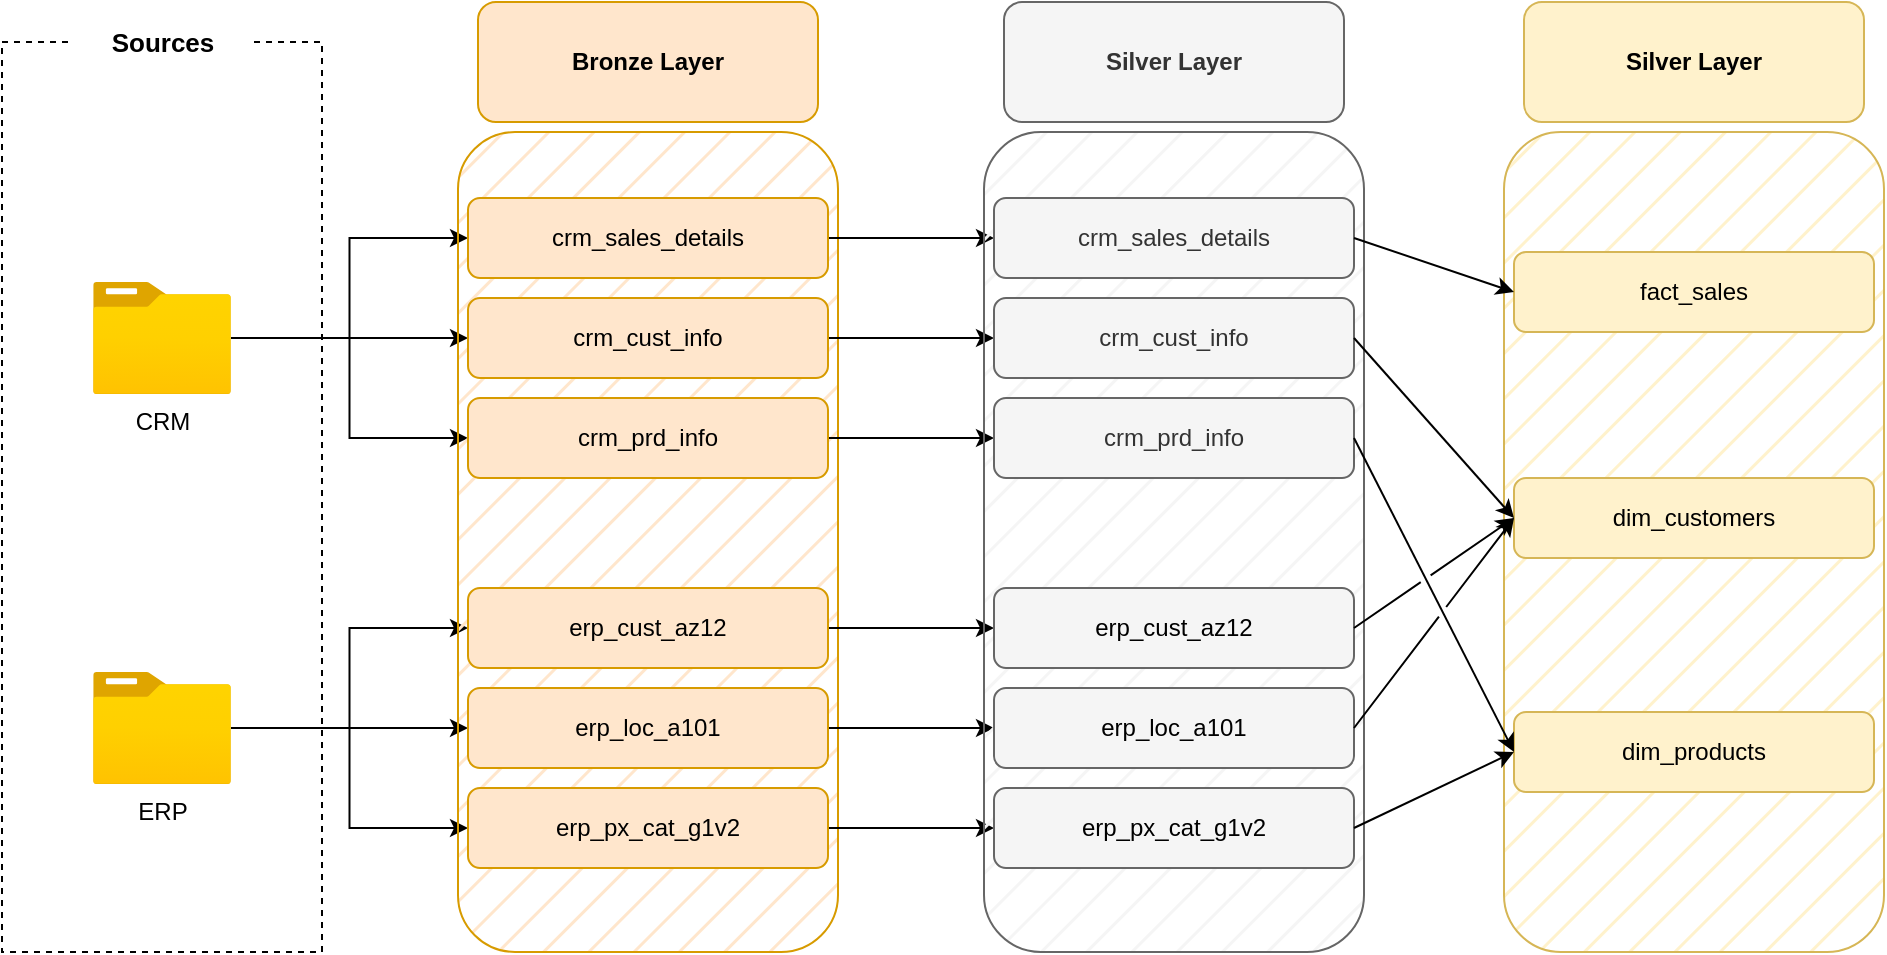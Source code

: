 <mxfile version="28.0.6">
  <diagram name="Page-1" id="2dzaWUuhjo8BfbrCOT07">
    <mxGraphModel dx="1426" dy="841" grid="1" gridSize="10" guides="1" tooltips="1" connect="1" arrows="1" fold="1" page="0" pageScale="1" pageWidth="850" pageHeight="1100" math="0" shadow="0">
      <root>
        <mxCell id="0" />
        <mxCell id="1" parent="0" />
        <mxCell id="EBvdyy6rhMPfT1-rllvr-1" value="" style="rounded=0;whiteSpace=wrap;html=1;dashed=1;fillColor=none;" parent="1" vertex="1">
          <mxGeometry x="29" y="145" width="160" height="455" as="geometry" />
        </mxCell>
        <mxCell id="EBvdyy6rhMPfT1-rllvr-2" value="&lt;font style=&quot;font-size: 13px;&quot;&gt;&lt;b&gt;Sources&lt;/b&gt;&lt;/font&gt;" style="rounded=1;whiteSpace=wrap;html=1;strokeColor=none;" parent="1" vertex="1">
          <mxGeometry x="63.5" y="130" width="91" height="30" as="geometry" />
        </mxCell>
        <mxCell id="EBvdyy6rhMPfT1-rllvr-19" style="edgeStyle=orthogonalEdgeStyle;rounded=0;orthogonalLoop=1;jettySize=auto;html=1;entryX=0;entryY=0.5;entryDx=0;entryDy=0;" parent="1" source="EBvdyy6rhMPfT1-rllvr-3" target="EBvdyy6rhMPfT1-rllvr-13" edge="1">
          <mxGeometry relative="1" as="geometry" />
        </mxCell>
        <mxCell id="EBvdyy6rhMPfT1-rllvr-21" style="edgeStyle=orthogonalEdgeStyle;rounded=0;orthogonalLoop=1;jettySize=auto;html=1;entryX=0;entryY=0.5;entryDx=0;entryDy=0;" parent="1" source="EBvdyy6rhMPfT1-rllvr-3" target="EBvdyy6rhMPfT1-rllvr-15" edge="1">
          <mxGeometry relative="1" as="geometry" />
        </mxCell>
        <mxCell id="EBvdyy6rhMPfT1-rllvr-22" style="edgeStyle=orthogonalEdgeStyle;rounded=0;orthogonalLoop=1;jettySize=auto;html=1;entryX=0;entryY=0.5;entryDx=0;entryDy=0;" parent="1" source="EBvdyy6rhMPfT1-rllvr-3" target="EBvdyy6rhMPfT1-rllvr-14" edge="1">
          <mxGeometry relative="1" as="geometry" />
        </mxCell>
        <mxCell id="EBvdyy6rhMPfT1-rllvr-3" value="CRM" style="image;aspect=fixed;html=1;points=[];align=center;fontSize=12;image=img/lib/azure2/general/Folder_Blank.svg;" parent="1" vertex="1">
          <mxGeometry x="74.5" y="265" width="69" height="56.0" as="geometry" />
        </mxCell>
        <mxCell id="EBvdyy6rhMPfT1-rllvr-23" style="edgeStyle=orthogonalEdgeStyle;rounded=0;orthogonalLoop=1;jettySize=auto;html=1;entryX=0;entryY=0.5;entryDx=0;entryDy=0;" parent="1" source="EBvdyy6rhMPfT1-rllvr-4" target="EBvdyy6rhMPfT1-rllvr-17" edge="1">
          <mxGeometry relative="1" as="geometry" />
        </mxCell>
        <mxCell id="EBvdyy6rhMPfT1-rllvr-24" style="edgeStyle=orthogonalEdgeStyle;rounded=0;orthogonalLoop=1;jettySize=auto;html=1;entryX=0;entryY=0.5;entryDx=0;entryDy=0;" parent="1" source="EBvdyy6rhMPfT1-rllvr-4" target="EBvdyy6rhMPfT1-rllvr-16" edge="1">
          <mxGeometry relative="1" as="geometry" />
        </mxCell>
        <mxCell id="EBvdyy6rhMPfT1-rllvr-25" style="edgeStyle=orthogonalEdgeStyle;rounded=0;orthogonalLoop=1;jettySize=auto;html=1;entryX=0;entryY=0.5;entryDx=0;entryDy=0;" parent="1" source="EBvdyy6rhMPfT1-rllvr-4" target="EBvdyy6rhMPfT1-rllvr-18" edge="1">
          <mxGeometry relative="1" as="geometry" />
        </mxCell>
        <mxCell id="EBvdyy6rhMPfT1-rllvr-4" value="ERP" style="image;aspect=fixed;html=1;points=[];align=center;fontSize=12;image=img/lib/azure2/general/Folder_Blank.svg;" parent="1" vertex="1">
          <mxGeometry x="74.5" y="460" width="69" height="56.0" as="geometry" />
        </mxCell>
        <mxCell id="EBvdyy6rhMPfT1-rllvr-6" value="" style="rounded=1;whiteSpace=wrap;html=1;fillStyle=hatch;strokeColor=#d79b00;fillColor=#ffe6cc;" parent="1" vertex="1">
          <mxGeometry x="257" y="190" width="190" height="410" as="geometry" />
        </mxCell>
        <mxCell id="EBvdyy6rhMPfT1-rllvr-7" value="&lt;b&gt;Bronze Layer&lt;/b&gt;" style="rounded=1;whiteSpace=wrap;html=1;fillColor=#ffe6cc;strokeColor=#d79b00;" parent="1" vertex="1">
          <mxGeometry x="267" y="125" width="170" height="60" as="geometry" />
        </mxCell>
        <mxCell id="-Nj2lTPn2lhiKE9wHVVl-9" style="edgeStyle=orthogonalEdgeStyle;rounded=0;orthogonalLoop=1;jettySize=auto;html=1;entryX=0;entryY=0.5;entryDx=0;entryDy=0;" parent="1" source="EBvdyy6rhMPfT1-rllvr-13" target="-Nj2lTPn2lhiKE9wHVVl-3" edge="1">
          <mxGeometry relative="1" as="geometry" />
        </mxCell>
        <mxCell id="EBvdyy6rhMPfT1-rllvr-13" value="crm_sales_details" style="rounded=1;whiteSpace=wrap;html=1;fillColor=#ffe6cc;strokeColor=#d79b00;" parent="1" vertex="1">
          <mxGeometry x="262" y="223" width="180" height="40" as="geometry" />
        </mxCell>
        <mxCell id="-Nj2lTPn2lhiKE9wHVVl-10" style="edgeStyle=orthogonalEdgeStyle;rounded=0;orthogonalLoop=1;jettySize=auto;html=1;" parent="1" source="EBvdyy6rhMPfT1-rllvr-14" target="-Nj2lTPn2lhiKE9wHVVl-4" edge="1">
          <mxGeometry relative="1" as="geometry" />
        </mxCell>
        <mxCell id="EBvdyy6rhMPfT1-rllvr-14" value="crm_cust_info" style="rounded=1;whiteSpace=wrap;html=1;fillColor=#ffe6cc;strokeColor=#d79b00;" parent="1" vertex="1">
          <mxGeometry x="262" y="273" width="180" height="40" as="geometry" />
        </mxCell>
        <mxCell id="-Nj2lTPn2lhiKE9wHVVl-11" style="edgeStyle=orthogonalEdgeStyle;rounded=0;orthogonalLoop=1;jettySize=auto;html=1;entryX=0;entryY=0.5;entryDx=0;entryDy=0;" parent="1" source="EBvdyy6rhMPfT1-rllvr-15" target="-Nj2lTPn2lhiKE9wHVVl-5" edge="1">
          <mxGeometry relative="1" as="geometry" />
        </mxCell>
        <mxCell id="EBvdyy6rhMPfT1-rllvr-15" value="crm_prd_info" style="rounded=1;whiteSpace=wrap;html=1;fillColor=#ffe6cc;strokeColor=#d79b00;" parent="1" vertex="1">
          <mxGeometry x="262" y="323" width="180" height="40" as="geometry" />
        </mxCell>
        <mxCell id="-Nj2lTPn2lhiKE9wHVVl-12" style="edgeStyle=orthogonalEdgeStyle;rounded=0;orthogonalLoop=1;jettySize=auto;html=1;entryX=0;entryY=0.5;entryDx=0;entryDy=0;" parent="1" source="EBvdyy6rhMPfT1-rllvr-16" target="-Nj2lTPn2lhiKE9wHVVl-6" edge="1">
          <mxGeometry relative="1" as="geometry" />
        </mxCell>
        <mxCell id="EBvdyy6rhMPfT1-rllvr-16" value="erp_cust_az12" style="rounded=1;whiteSpace=wrap;html=1;fillColor=#ffe6cc;strokeColor=#d79b00;" parent="1" vertex="1">
          <mxGeometry x="262" y="418" width="180" height="40" as="geometry" />
        </mxCell>
        <mxCell id="-Nj2lTPn2lhiKE9wHVVl-13" style="edgeStyle=orthogonalEdgeStyle;rounded=0;orthogonalLoop=1;jettySize=auto;html=1;entryX=0;entryY=0.5;entryDx=0;entryDy=0;" parent="1" source="EBvdyy6rhMPfT1-rllvr-17" target="-Nj2lTPn2lhiKE9wHVVl-7" edge="1">
          <mxGeometry relative="1" as="geometry" />
        </mxCell>
        <mxCell id="EBvdyy6rhMPfT1-rllvr-17" value="erp_loc_a101" style="rounded=1;whiteSpace=wrap;html=1;fillColor=#ffe6cc;strokeColor=#d79b00;" parent="1" vertex="1">
          <mxGeometry x="262" y="468" width="180" height="40" as="geometry" />
        </mxCell>
        <mxCell id="-Nj2lTPn2lhiKE9wHVVl-14" style="edgeStyle=orthogonalEdgeStyle;rounded=0;orthogonalLoop=1;jettySize=auto;html=1;" parent="1" source="EBvdyy6rhMPfT1-rllvr-18" target="-Nj2lTPn2lhiKE9wHVVl-8" edge="1">
          <mxGeometry relative="1" as="geometry" />
        </mxCell>
        <mxCell id="EBvdyy6rhMPfT1-rllvr-18" value="erp_px_cat_g1v2" style="rounded=1;whiteSpace=wrap;html=1;fillColor=#ffe6cc;strokeColor=#d79b00;" parent="1" vertex="1">
          <mxGeometry x="262" y="518" width="180" height="40" as="geometry" />
        </mxCell>
        <mxCell id="-Nj2lTPn2lhiKE9wHVVl-1" value="" style="rounded=1;whiteSpace=wrap;html=1;fillStyle=hatch;strokeColor=#666666;fillColor=#f5f5f5;fontColor=#333333;" parent="1" vertex="1">
          <mxGeometry x="520" y="190" width="190" height="410" as="geometry" />
        </mxCell>
        <mxCell id="-Nj2lTPn2lhiKE9wHVVl-2" value="&lt;b&gt;Silver Layer&lt;/b&gt;" style="rounded=1;whiteSpace=wrap;html=1;fillColor=#f5f5f5;strokeColor=#666666;fontColor=#333333;" parent="1" vertex="1">
          <mxGeometry x="530" y="125" width="170" height="60" as="geometry" />
        </mxCell>
        <mxCell id="-Nj2lTPn2lhiKE9wHVVl-3" value="crm_sales_details" style="rounded=1;whiteSpace=wrap;html=1;fillColor=#f5f5f5;strokeColor=#666666;fontColor=#333333;" parent="1" vertex="1">
          <mxGeometry x="525" y="223" width="180" height="40" as="geometry" />
        </mxCell>
        <mxCell id="-Nj2lTPn2lhiKE9wHVVl-4" value="crm_cust_info" style="rounded=1;whiteSpace=wrap;html=1;fillColor=#f5f5f5;strokeColor=#666666;fontColor=#333333;" parent="1" vertex="1">
          <mxGeometry x="525" y="273" width="180" height="40" as="geometry" />
        </mxCell>
        <mxCell id="-Nj2lTPn2lhiKE9wHVVl-5" value="crm_prd_info" style="rounded=1;whiteSpace=wrap;html=1;fillColor=#f5f5f5;strokeColor=#666666;fontColor=#333333;" parent="1" vertex="1">
          <mxGeometry x="525" y="323" width="180" height="40" as="geometry" />
        </mxCell>
        <mxCell id="-Nj2lTPn2lhiKE9wHVVl-6" value="&lt;span style=&quot;color: rgb(0, 0, 0);&quot;&gt;erp_cust_az12&lt;/span&gt;" style="rounded=1;whiteSpace=wrap;html=1;fillColor=#f5f5f5;strokeColor=#666666;fontColor=#333333;" parent="1" vertex="1">
          <mxGeometry x="525" y="418" width="180" height="40" as="geometry" />
        </mxCell>
        <mxCell id="-Nj2lTPn2lhiKE9wHVVl-7" value="&lt;span style=&quot;color: rgb(0, 0, 0);&quot;&gt;erp_loc_a101&lt;/span&gt;" style="rounded=1;whiteSpace=wrap;html=1;fillColor=#f5f5f5;strokeColor=#666666;fontColor=#333333;" parent="1" vertex="1">
          <mxGeometry x="525" y="468" width="180" height="40" as="geometry" />
        </mxCell>
        <mxCell id="-Nj2lTPn2lhiKE9wHVVl-8" value="&lt;span style=&quot;color: rgb(0, 0, 0);&quot;&gt;erp_px_cat_g1v2&lt;/span&gt;" style="rounded=1;whiteSpace=wrap;html=1;fillColor=#f5f5f5;strokeColor=#666666;fontColor=#333333;" parent="1" vertex="1">
          <mxGeometry x="525" y="518" width="180" height="40" as="geometry" />
        </mxCell>
        <mxCell id="wFEnDSpPt18fVGvJ-lx_-1" value="" style="rounded=1;whiteSpace=wrap;html=1;fillStyle=hatch;strokeColor=#d6b656;fillColor=#fff2cc;" vertex="1" parent="1">
          <mxGeometry x="780" y="190" width="190" height="410" as="geometry" />
        </mxCell>
        <mxCell id="wFEnDSpPt18fVGvJ-lx_-2" value="&lt;b&gt;Silver Layer&lt;/b&gt;" style="rounded=1;whiteSpace=wrap;html=1;fillColor=#fff2cc;strokeColor=#d6b656;" vertex="1" parent="1">
          <mxGeometry x="790" y="125" width="170" height="60" as="geometry" />
        </mxCell>
        <mxCell id="wFEnDSpPt18fVGvJ-lx_-3" value="fact_sales" style="rounded=1;whiteSpace=wrap;html=1;fillColor=#fff2cc;strokeColor=#d6b656;" vertex="1" parent="1">
          <mxGeometry x="785" y="250" width="180" height="40" as="geometry" />
        </mxCell>
        <mxCell id="wFEnDSpPt18fVGvJ-lx_-4" value="dim_customers" style="rounded=1;whiteSpace=wrap;html=1;fillColor=#fff2cc;strokeColor=#d6b656;" vertex="1" parent="1">
          <mxGeometry x="785" y="363" width="180" height="40" as="geometry" />
        </mxCell>
        <mxCell id="wFEnDSpPt18fVGvJ-lx_-5" value="dim_products" style="rounded=1;whiteSpace=wrap;html=1;fillColor=#fff2cc;strokeColor=#d6b656;" vertex="1" parent="1">
          <mxGeometry x="785" y="480" width="180" height="40" as="geometry" />
        </mxCell>
        <mxCell id="wFEnDSpPt18fVGvJ-lx_-15" value="" style="endArrow=classic;html=1;rounded=0;exitX=1;exitY=0.5;exitDx=0;exitDy=0;entryX=0;entryY=0.5;entryDx=0;entryDy=0;jumpStyle=gap;" edge="1" parent="1" source="-Nj2lTPn2lhiKE9wHVVl-3" target="wFEnDSpPt18fVGvJ-lx_-3">
          <mxGeometry width="50" height="50" relative="1" as="geometry">
            <mxPoint x="720" y="270" as="sourcePoint" />
            <mxPoint x="770" y="220" as="targetPoint" />
          </mxGeometry>
        </mxCell>
        <mxCell id="wFEnDSpPt18fVGvJ-lx_-16" value="" style="endArrow=classic;html=1;rounded=0;exitX=1;exitY=0.5;exitDx=0;exitDy=0;entryX=0;entryY=0.5;entryDx=0;entryDy=0;jumpStyle=gap;" edge="1" parent="1" source="-Nj2lTPn2lhiKE9wHVVl-4" target="wFEnDSpPt18fVGvJ-lx_-4">
          <mxGeometry width="50" height="50" relative="1" as="geometry">
            <mxPoint x="720" y="296" as="sourcePoint" />
            <mxPoint x="800" y="323" as="targetPoint" />
          </mxGeometry>
        </mxCell>
        <mxCell id="wFEnDSpPt18fVGvJ-lx_-17" value="" style="endArrow=classic;html=1;rounded=0;exitX=1;exitY=0.5;exitDx=0;exitDy=0;entryX=0;entryY=0.5;entryDx=0;entryDy=0;jumpStyle=gap;" edge="1" parent="1" source="-Nj2lTPn2lhiKE9wHVVl-5" target="wFEnDSpPt18fVGvJ-lx_-5">
          <mxGeometry width="50" height="50" relative="1" as="geometry">
            <mxPoint x="740" y="370" as="sourcePoint" />
            <mxPoint x="820" y="460" as="targetPoint" />
          </mxGeometry>
        </mxCell>
        <mxCell id="wFEnDSpPt18fVGvJ-lx_-18" value="" style="endArrow=classic;html=1;rounded=0;exitX=1;exitY=0.5;exitDx=0;exitDy=0;entryX=0;entryY=0.5;entryDx=0;entryDy=0;jumpStyle=gap;" edge="1" parent="1" source="-Nj2lTPn2lhiKE9wHVVl-6" target="wFEnDSpPt18fVGvJ-lx_-4">
          <mxGeometry width="50" height="50" relative="1" as="geometry">
            <mxPoint x="790" y="530" as="sourcePoint" />
            <mxPoint x="870" y="687" as="targetPoint" />
          </mxGeometry>
        </mxCell>
        <mxCell id="wFEnDSpPt18fVGvJ-lx_-19" value="" style="endArrow=classic;html=1;rounded=0;exitX=1;exitY=0.5;exitDx=0;exitDy=0;entryX=0;entryY=0.5;entryDx=0;entryDy=0;jumpStyle=gap;" edge="1" parent="1" source="-Nj2lTPn2lhiKE9wHVVl-7" target="wFEnDSpPt18fVGvJ-lx_-4">
          <mxGeometry width="50" height="50" relative="1" as="geometry">
            <mxPoint x="720" y="475" as="sourcePoint" />
            <mxPoint x="800" y="420" as="targetPoint" />
          </mxGeometry>
        </mxCell>
        <mxCell id="wFEnDSpPt18fVGvJ-lx_-21" value="" style="endArrow=classic;html=1;rounded=0;exitX=1;exitY=0.5;exitDx=0;exitDy=0;entryX=0;entryY=0.5;entryDx=0;entryDy=0;jumpStyle=gap;" edge="1" parent="1" source="-Nj2lTPn2lhiKE9wHVVl-8" target="wFEnDSpPt18fVGvJ-lx_-5">
          <mxGeometry width="50" height="50" relative="1" as="geometry">
            <mxPoint x="720" y="565" as="sourcePoint" />
            <mxPoint x="800" y="460" as="targetPoint" />
          </mxGeometry>
        </mxCell>
      </root>
    </mxGraphModel>
  </diagram>
</mxfile>
